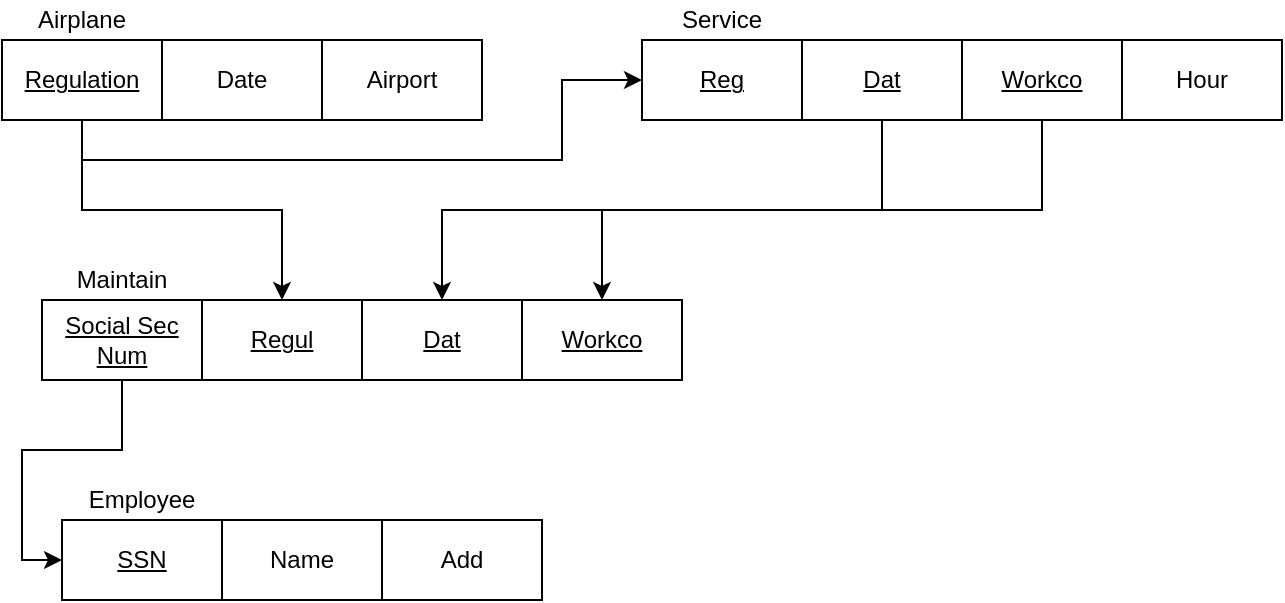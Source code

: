 <mxfile version="14.0.4" type="github">
  <diagram id="limeG-FdhVhBkJljigsi" name="Page-1">
    <mxGraphModel dx="1422" dy="705" grid="1" gridSize="10" guides="1" tooltips="1" connect="1" arrows="1" fold="1" page="1" pageScale="1" pageWidth="850" pageHeight="1100" math="0" shadow="0">
      <root>
        <mxCell id="0" />
        <mxCell id="1" parent="0" />
        <mxCell id="sCpm-2gGpJ2XzQy8XPqo-12" style="edgeStyle=orthogonalEdgeStyle;rounded=0;orthogonalLoop=1;jettySize=auto;html=1;exitX=0.5;exitY=1;exitDx=0;exitDy=0;entryX=0;entryY=0.5;entryDx=0;entryDy=0;" edge="1" parent="1" source="sCpm-2gGpJ2XzQy8XPqo-1" target="sCpm-2gGpJ2XzQy8XPqo-11">
          <mxGeometry relative="1" as="geometry">
            <Array as="points">
              <mxPoint x="160" y="220" />
              <mxPoint x="400" y="220" />
              <mxPoint x="400" y="180" />
            </Array>
          </mxGeometry>
        </mxCell>
        <mxCell id="sCpm-2gGpJ2XzQy8XPqo-15" value="" style="group" vertex="1" connectable="0" parent="1">
          <mxGeometry x="120" y="140" width="240" height="60" as="geometry" />
        </mxCell>
        <mxCell id="sCpm-2gGpJ2XzQy8XPqo-1" value="&lt;u&gt;Regulation&lt;/u&gt;" style="rounded=0;whiteSpace=wrap;html=1;" vertex="1" parent="sCpm-2gGpJ2XzQy8XPqo-15">
          <mxGeometry y="20" width="80" height="40" as="geometry" />
        </mxCell>
        <mxCell id="sCpm-2gGpJ2XzQy8XPqo-2" value="Airplane" style="text;html=1;strokeColor=none;fillColor=none;align=center;verticalAlign=middle;whiteSpace=wrap;rounded=0;" vertex="1" parent="sCpm-2gGpJ2XzQy8XPqo-15">
          <mxGeometry width="80" height="20" as="geometry" />
        </mxCell>
        <mxCell id="sCpm-2gGpJ2XzQy8XPqo-3" value="Date" style="rounded=0;whiteSpace=wrap;html=1;" vertex="1" parent="sCpm-2gGpJ2XzQy8XPqo-15">
          <mxGeometry x="80" y="20" width="80" height="40" as="geometry" />
        </mxCell>
        <mxCell id="sCpm-2gGpJ2XzQy8XPqo-4" value="Airport" style="rounded=0;whiteSpace=wrap;html=1;" vertex="1" parent="sCpm-2gGpJ2XzQy8XPqo-15">
          <mxGeometry x="160" y="20" width="80" height="40" as="geometry" />
        </mxCell>
        <mxCell id="sCpm-2gGpJ2XzQy8XPqo-16" value="" style="group" vertex="1" connectable="0" parent="1">
          <mxGeometry x="440" y="140" width="320" height="60" as="geometry" />
        </mxCell>
        <mxCell id="sCpm-2gGpJ2XzQy8XPqo-9" value="&lt;u&gt;Dat&lt;/u&gt;" style="rounded=0;whiteSpace=wrap;html=1;" vertex="1" parent="sCpm-2gGpJ2XzQy8XPqo-16">
          <mxGeometry x="80" y="20" width="80" height="40" as="geometry" />
        </mxCell>
        <mxCell id="sCpm-2gGpJ2XzQy8XPqo-10" value="&lt;u&gt;Workco&lt;/u&gt;" style="rounded=0;whiteSpace=wrap;html=1;" vertex="1" parent="sCpm-2gGpJ2XzQy8XPqo-16">
          <mxGeometry x="160" y="20" width="80" height="40" as="geometry" />
        </mxCell>
        <mxCell id="sCpm-2gGpJ2XzQy8XPqo-11" value="&lt;u&gt;Reg&lt;/u&gt;" style="rounded=0;whiteSpace=wrap;html=1;" vertex="1" parent="sCpm-2gGpJ2XzQy8XPqo-16">
          <mxGeometry y="20" width="80" height="40" as="geometry" />
        </mxCell>
        <mxCell id="sCpm-2gGpJ2XzQy8XPqo-13" value="Service" style="text;html=1;strokeColor=none;fillColor=none;align=center;verticalAlign=middle;whiteSpace=wrap;rounded=0;" vertex="1" parent="sCpm-2gGpJ2XzQy8XPqo-16">
          <mxGeometry width="80" height="20" as="geometry" />
        </mxCell>
        <mxCell id="sCpm-2gGpJ2XzQy8XPqo-14" value="Hour" style="rounded=0;whiteSpace=wrap;html=1;" vertex="1" parent="sCpm-2gGpJ2XzQy8XPqo-16">
          <mxGeometry x="240" y="20" width="80" height="40" as="geometry" />
        </mxCell>
        <mxCell id="sCpm-2gGpJ2XzQy8XPqo-17" value="" style="group" vertex="1" connectable="0" parent="1">
          <mxGeometry x="150" y="380" width="240" height="60" as="geometry" />
        </mxCell>
        <mxCell id="sCpm-2gGpJ2XzQy8XPqo-5" value="&lt;u&gt;SSN&lt;/u&gt;" style="rounded=0;whiteSpace=wrap;html=1;" vertex="1" parent="sCpm-2gGpJ2XzQy8XPqo-17">
          <mxGeometry y="20" width="80" height="40" as="geometry" />
        </mxCell>
        <mxCell id="sCpm-2gGpJ2XzQy8XPqo-6" value="Employee" style="text;html=1;strokeColor=none;fillColor=none;align=center;verticalAlign=middle;whiteSpace=wrap;rounded=0;" vertex="1" parent="sCpm-2gGpJ2XzQy8XPqo-17">
          <mxGeometry width="80" height="20" as="geometry" />
        </mxCell>
        <mxCell id="sCpm-2gGpJ2XzQy8XPqo-7" value="Name" style="rounded=0;whiteSpace=wrap;html=1;" vertex="1" parent="sCpm-2gGpJ2XzQy8XPqo-17">
          <mxGeometry x="80" y="20" width="80" height="40" as="geometry" />
        </mxCell>
        <mxCell id="sCpm-2gGpJ2XzQy8XPqo-8" value="Add" style="rounded=0;whiteSpace=wrap;html=1;" vertex="1" parent="sCpm-2gGpJ2XzQy8XPqo-17">
          <mxGeometry x="160" y="20" width="80" height="40" as="geometry" />
        </mxCell>
        <mxCell id="sCpm-2gGpJ2XzQy8XPqo-20" style="edgeStyle=orthogonalEdgeStyle;rounded=0;orthogonalLoop=1;jettySize=auto;html=1;exitX=0.5;exitY=1;exitDx=0;exitDy=0;entryX=0;entryY=0.5;entryDx=0;entryDy=0;" edge="1" parent="1" source="sCpm-2gGpJ2XzQy8XPqo-18" target="sCpm-2gGpJ2XzQy8XPqo-5">
          <mxGeometry relative="1" as="geometry" />
        </mxCell>
        <mxCell id="sCpm-2gGpJ2XzQy8XPqo-18" value="&lt;u&gt;Social Sec Num&lt;/u&gt;" style="rounded=0;whiteSpace=wrap;html=1;" vertex="1" parent="1">
          <mxGeometry x="140" y="290" width="80" height="40" as="geometry" />
        </mxCell>
        <mxCell id="sCpm-2gGpJ2XzQy8XPqo-19" value="Maintain" style="text;html=1;strokeColor=none;fillColor=none;align=center;verticalAlign=middle;whiteSpace=wrap;rounded=0;" vertex="1" parent="1">
          <mxGeometry x="140" y="270" width="80" height="20" as="geometry" />
        </mxCell>
        <mxCell id="sCpm-2gGpJ2XzQy8XPqo-21" value="&lt;u&gt;Regul&lt;/u&gt;" style="rounded=0;whiteSpace=wrap;html=1;" vertex="1" parent="1">
          <mxGeometry x="220" y="290" width="80" height="40" as="geometry" />
        </mxCell>
        <mxCell id="sCpm-2gGpJ2XzQy8XPqo-23" value="&lt;u&gt;Dat&lt;/u&gt;" style="rounded=0;whiteSpace=wrap;html=1;" vertex="1" parent="1">
          <mxGeometry x="300" y="290" width="80" height="40" as="geometry" />
        </mxCell>
        <mxCell id="sCpm-2gGpJ2XzQy8XPqo-24" value="&lt;u&gt;Workco&lt;/u&gt;" style="rounded=0;whiteSpace=wrap;html=1;" vertex="1" parent="1">
          <mxGeometry x="380" y="290" width="80" height="40" as="geometry" />
        </mxCell>
        <mxCell id="sCpm-2gGpJ2XzQy8XPqo-26" style="edgeStyle=orthogonalEdgeStyle;rounded=0;orthogonalLoop=1;jettySize=auto;html=1;exitX=0.5;exitY=1;exitDx=0;exitDy=0;" edge="1" parent="1" source="sCpm-2gGpJ2XzQy8XPqo-1" target="sCpm-2gGpJ2XzQy8XPqo-21">
          <mxGeometry relative="1" as="geometry" />
        </mxCell>
        <mxCell id="sCpm-2gGpJ2XzQy8XPqo-28" style="edgeStyle=orthogonalEdgeStyle;rounded=0;orthogonalLoop=1;jettySize=auto;html=1;exitX=0.5;exitY=1;exitDx=0;exitDy=0;entryX=0.5;entryY=0;entryDx=0;entryDy=0;" edge="1" parent="1" source="sCpm-2gGpJ2XzQy8XPqo-9" target="sCpm-2gGpJ2XzQy8XPqo-23">
          <mxGeometry relative="1" as="geometry" />
        </mxCell>
        <mxCell id="sCpm-2gGpJ2XzQy8XPqo-29" style="edgeStyle=orthogonalEdgeStyle;rounded=0;orthogonalLoop=1;jettySize=auto;html=1;exitX=0.5;exitY=1;exitDx=0;exitDy=0;entryX=0.5;entryY=0;entryDx=0;entryDy=0;" edge="1" parent="1" source="sCpm-2gGpJ2XzQy8XPqo-10" target="sCpm-2gGpJ2XzQy8XPqo-24">
          <mxGeometry relative="1" as="geometry" />
        </mxCell>
      </root>
    </mxGraphModel>
  </diagram>
</mxfile>
